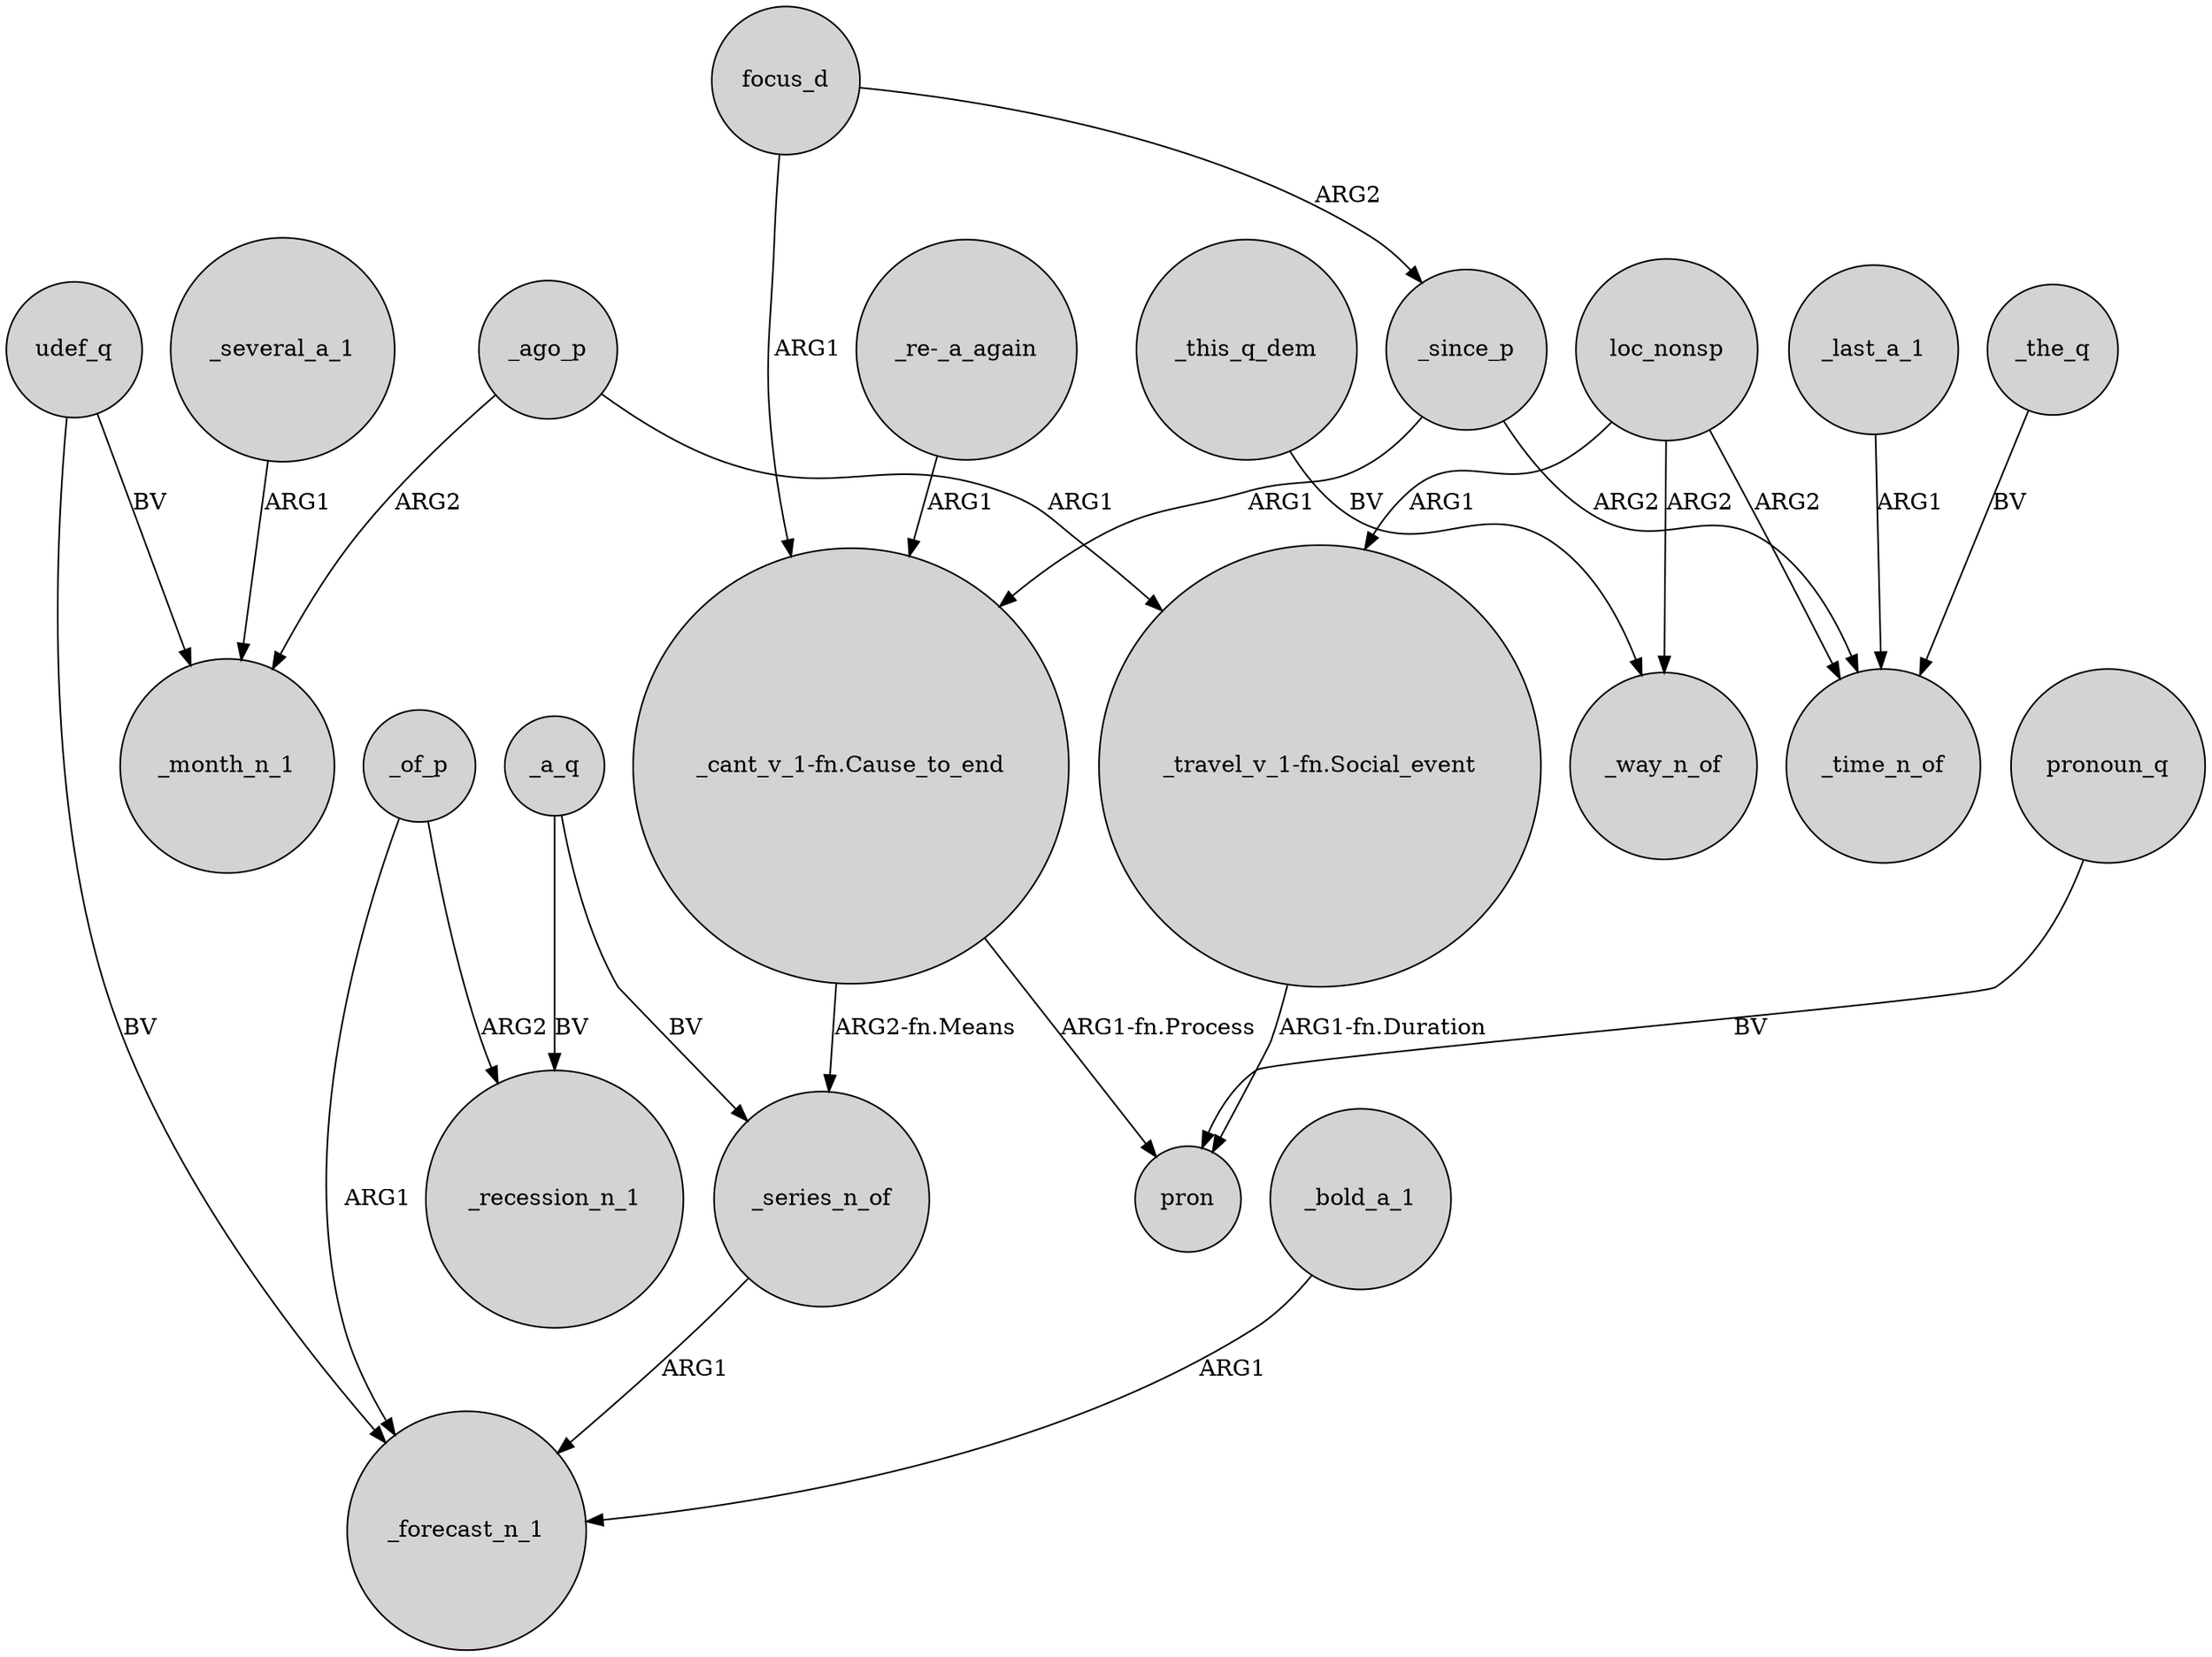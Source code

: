 digraph {
	node [shape=circle style=filled]
	udef_q -> _month_n_1 [label=BV]
	loc_nonsp -> _way_n_of [label=ARG2]
	_of_p -> _forecast_n_1 [label=ARG1]
	focus_d -> _since_p [label=ARG2]
	_of_p -> _recession_n_1 [label=ARG2]
	_since_p -> _time_n_of [label=ARG2]
	"_travel_v_1-fn.Social_event" -> pron [label="ARG1-fn.Duration"]
	_several_a_1 -> _month_n_1 [label=ARG1]
	loc_nonsp -> "_travel_v_1-fn.Social_event" [label=ARG1]
	_a_q -> _series_n_of [label=BV]
	_ago_p -> "_travel_v_1-fn.Social_event" [label=ARG1]
	focus_d -> "_cant_v_1-fn.Cause_to_end" [label=ARG1]
	pronoun_q -> pron [label=BV]
	"_cant_v_1-fn.Cause_to_end" -> pron [label="ARG1-fn.Process"]
	_bold_a_1 -> _forecast_n_1 [label=ARG1]
	_since_p -> "_cant_v_1-fn.Cause_to_end" [label=ARG1]
	udef_q -> _forecast_n_1 [label=BV]
	_the_q -> _time_n_of [label=BV]
	_a_q -> _recession_n_1 [label=BV]
	_last_a_1 -> _time_n_of [label=ARG1]
	"_cant_v_1-fn.Cause_to_end" -> _series_n_of [label="ARG2-fn.Means"]
	_ago_p -> _month_n_1 [label=ARG2]
	loc_nonsp -> _time_n_of [label=ARG2]
	_series_n_of -> _forecast_n_1 [label=ARG1]
	"_re-_a_again" -> "_cant_v_1-fn.Cause_to_end" [label=ARG1]
	_this_q_dem -> _way_n_of [label=BV]
}

